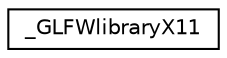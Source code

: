 digraph "Graphical Class Hierarchy"
{
 // LATEX_PDF_SIZE
  edge [fontname="Helvetica",fontsize="10",labelfontname="Helvetica",labelfontsize="10"];
  node [fontname="Helvetica",fontsize="10",shape=record];
  rankdir="LR";
  Node0 [label="_GLFWlibraryX11",height=0.2,width=0.4,color="black", fillcolor="white", style="filled",URL="$struct__GLFWlibraryX11.html",tooltip=" "];
}
